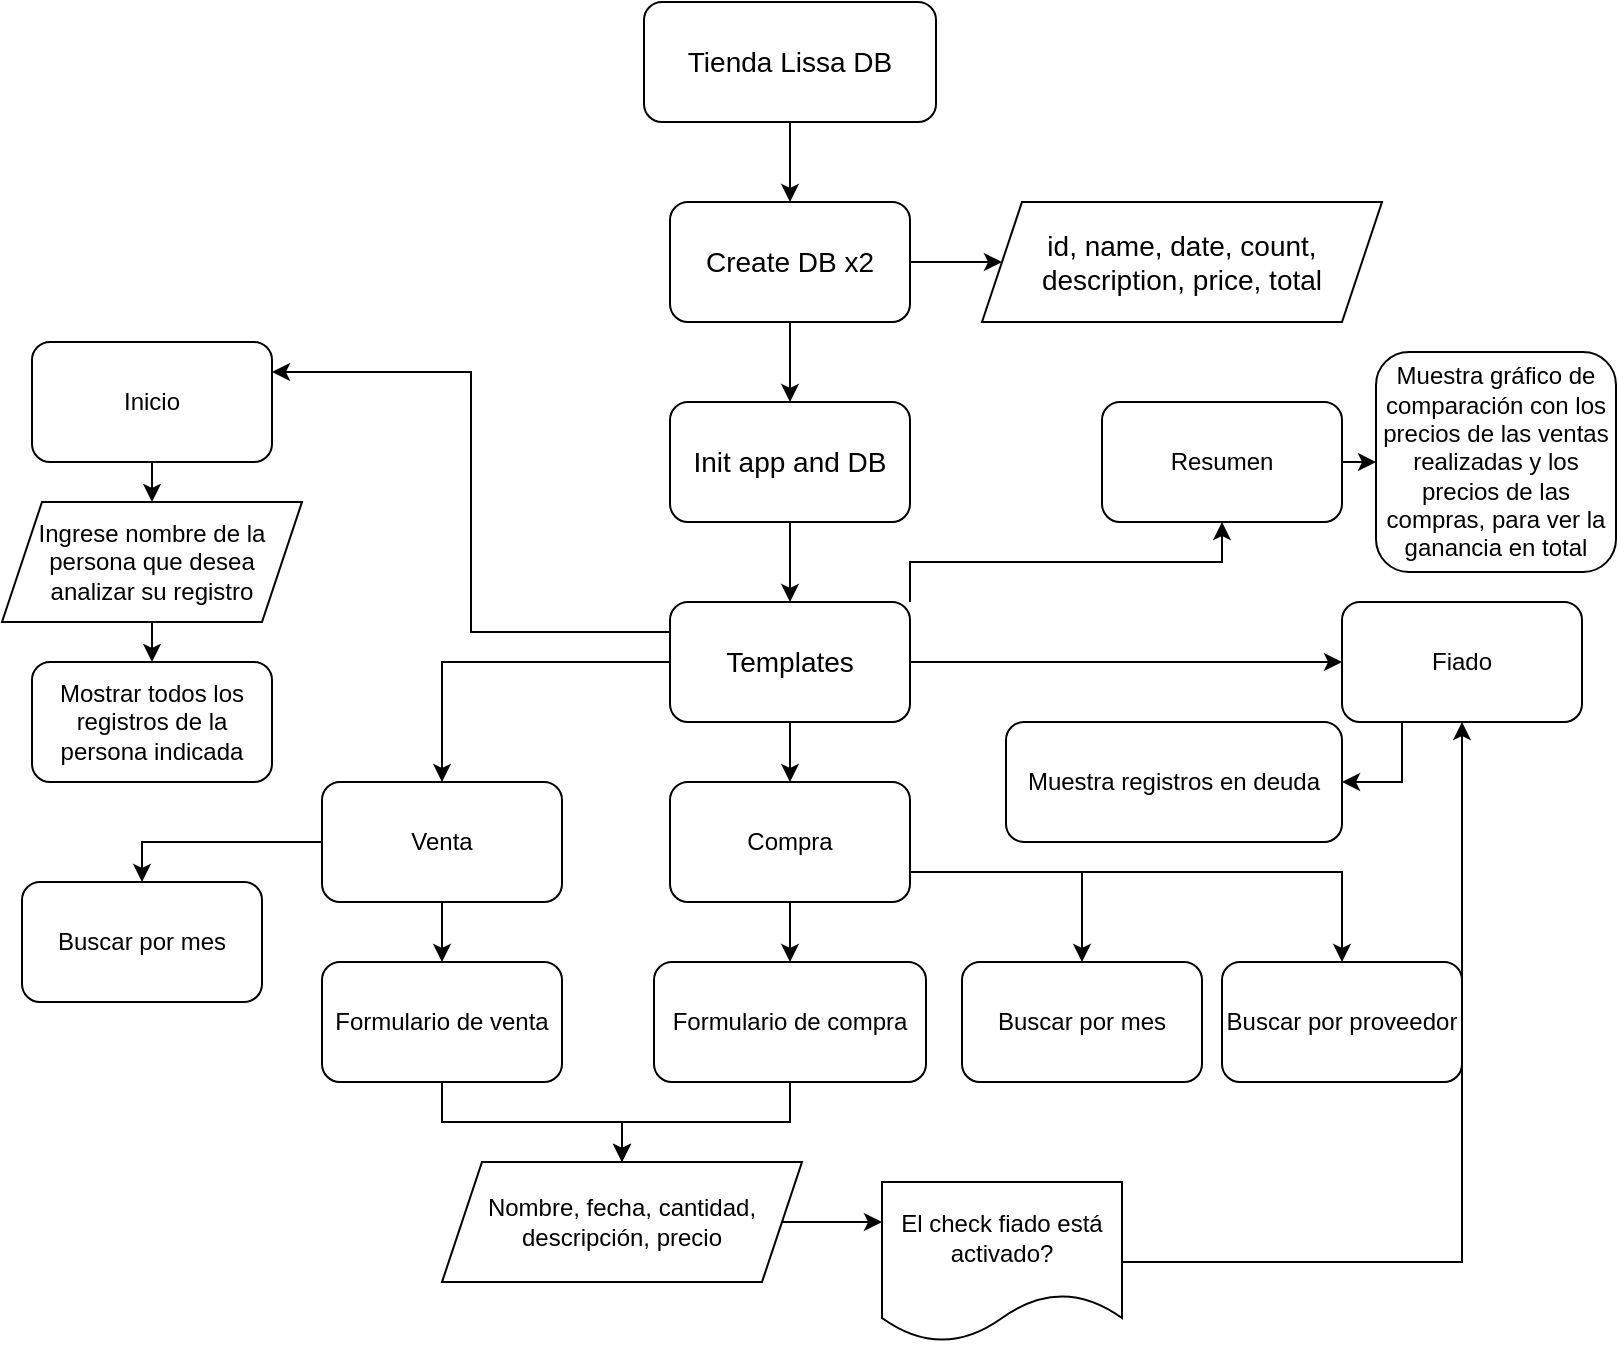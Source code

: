 <mxfile version="14.6.13" type="device"><diagram id="C5RBs43oDa-KdzZeNtuy" name="Page-1"><mxGraphModel dx="868" dy="520" grid="1" gridSize="10" guides="1" tooltips="1" connect="1" arrows="1" fold="1" page="1" pageScale="1" pageWidth="827" pageHeight="1169" math="0" shadow="0"><root><mxCell id="WIyWlLk6GJQsqaUBKTNV-0"/><mxCell id="WIyWlLk6GJQsqaUBKTNV-1" parent="WIyWlLk6GJQsqaUBKTNV-0"/><mxCell id="Hzy09K2TF7oEleZhm4D3-17" style="edgeStyle=orthogonalEdgeStyle;rounded=0;orthogonalLoop=1;jettySize=auto;html=1;exitX=0.5;exitY=1;exitDx=0;exitDy=0;entryX=0.5;entryY=0;entryDx=0;entryDy=0;fontSize=14;" parent="WIyWlLk6GJQsqaUBKTNV-1" source="Hzy09K2TF7oEleZhm4D3-0" target="Hzy09K2TF7oEleZhm4D3-4" edge="1"><mxGeometry relative="1" as="geometry"/></mxCell><mxCell id="Hzy09K2TF7oEleZhm4D3-0" value="&lt;font style=&quot;font-size: 14px;&quot;&gt;Tienda Lissa DB&lt;/font&gt;" style="rounded=1;whiteSpace=wrap;html=1;fontSize=14;" parent="WIyWlLk6GJQsqaUBKTNV-1" vertex="1"><mxGeometry x="341" y="20" width="146" height="60" as="geometry"/></mxCell><mxCell id="Hzy09K2TF7oEleZhm4D3-8" style="edgeStyle=orthogonalEdgeStyle;rounded=0;orthogonalLoop=1;jettySize=auto;html=1;exitX=1;exitY=0.5;exitDx=0;exitDy=0;entryX=0;entryY=0.5;entryDx=0;entryDy=0;fontSize=14;" parent="WIyWlLk6GJQsqaUBKTNV-1" source="Hzy09K2TF7oEleZhm4D3-4" target="Hzy09K2TF7oEleZhm4D3-7" edge="1"><mxGeometry relative="1" as="geometry"/></mxCell><mxCell id="Hzy09K2TF7oEleZhm4D3-14" style="edgeStyle=orthogonalEdgeStyle;rounded=0;orthogonalLoop=1;jettySize=auto;html=1;exitX=0.5;exitY=1;exitDx=0;exitDy=0;entryX=0.5;entryY=0;entryDx=0;entryDy=0;fontSize=14;" parent="WIyWlLk6GJQsqaUBKTNV-1" source="Hzy09K2TF7oEleZhm4D3-4" target="Hzy09K2TF7oEleZhm4D3-9" edge="1"><mxGeometry relative="1" as="geometry"/></mxCell><mxCell id="Hzy09K2TF7oEleZhm4D3-4" value="&lt;font style=&quot;font-size: 14px&quot;&gt;Create DB x2&lt;/font&gt;" style="rounded=1;whiteSpace=wrap;html=1;fontSize=14;" parent="WIyWlLk6GJQsqaUBKTNV-1" vertex="1"><mxGeometry x="354" y="120" width="120" height="60" as="geometry"/></mxCell><mxCell id="Hzy09K2TF7oEleZhm4D3-7" value="&lt;font style=&quot;font-size: 14px&quot;&gt;id, name, date, count, description, price, total&lt;/font&gt;" style="shape=parallelogram;perimeter=parallelogramPerimeter;whiteSpace=wrap;html=1;fixedSize=1;fontSize=14;" parent="WIyWlLk6GJQsqaUBKTNV-1" vertex="1"><mxGeometry x="510" y="120" width="200" height="60" as="geometry"/></mxCell><mxCell id="Hzy09K2TF7oEleZhm4D3-15" style="edgeStyle=orthogonalEdgeStyle;rounded=0;orthogonalLoop=1;jettySize=auto;html=1;exitX=0.5;exitY=1;exitDx=0;exitDy=0;entryX=0.5;entryY=0;entryDx=0;entryDy=0;fontSize=14;" parent="WIyWlLk6GJQsqaUBKTNV-1" source="Hzy09K2TF7oEleZhm4D3-9" target="Hzy09K2TF7oEleZhm4D3-10" edge="1"><mxGeometry relative="1" as="geometry"/></mxCell><mxCell id="Hzy09K2TF7oEleZhm4D3-9" value="Init app and DB" style="rounded=1;whiteSpace=wrap;html=1;fontSize=14;" parent="WIyWlLk6GJQsqaUBKTNV-1" vertex="1"><mxGeometry x="354" y="220" width="120" height="60" as="geometry"/></mxCell><mxCell id="yS_b7Vf2hU3jJntxzpkF-4" style="edgeStyle=orthogonalEdgeStyle;rounded=0;orthogonalLoop=1;jettySize=auto;html=1;exitX=0.5;exitY=1;exitDx=0;exitDy=0;entryX=0.5;entryY=0;entryDx=0;entryDy=0;" parent="WIyWlLk6GJQsqaUBKTNV-1" source="Hzy09K2TF7oEleZhm4D3-10" target="yS_b7Vf2hU3jJntxzpkF-1" edge="1"><mxGeometry relative="1" as="geometry"/></mxCell><mxCell id="yS_b7Vf2hU3jJntxzpkF-6" style="edgeStyle=orthogonalEdgeStyle;rounded=0;orthogonalLoop=1;jettySize=auto;html=1;exitX=0;exitY=0.5;exitDx=0;exitDy=0;entryX=0.5;entryY=0;entryDx=0;entryDy=0;" parent="WIyWlLk6GJQsqaUBKTNV-1" source="Hzy09K2TF7oEleZhm4D3-10" target="yS_b7Vf2hU3jJntxzpkF-0" edge="1"><mxGeometry relative="1" as="geometry"/></mxCell><mxCell id="hLSpj8l1jPrb3LP5OTmC-2" style="edgeStyle=orthogonalEdgeStyle;rounded=0;orthogonalLoop=1;jettySize=auto;html=1;exitX=0;exitY=0.25;exitDx=0;exitDy=0;entryX=1;entryY=0.25;entryDx=0;entryDy=0;" parent="WIyWlLk6GJQsqaUBKTNV-1" source="Hzy09K2TF7oEleZhm4D3-10" target="yS_b7Vf2hU3jJntxzpkF-24" edge="1"><mxGeometry relative="1" as="geometry"/></mxCell><mxCell id="s7jtFAxo41ktSyN2la7P-5" style="edgeStyle=orthogonalEdgeStyle;rounded=0;orthogonalLoop=1;jettySize=auto;html=1;exitX=1;exitY=0;exitDx=0;exitDy=0;entryX=0.5;entryY=1;entryDx=0;entryDy=0;" edge="1" parent="WIyWlLk6GJQsqaUBKTNV-1" source="Hzy09K2TF7oEleZhm4D3-10" target="hLSpj8l1jPrb3LP5OTmC-0"><mxGeometry relative="1" as="geometry"/></mxCell><mxCell id="s7jtFAxo41ktSyN2la7P-7" style="edgeStyle=orthogonalEdgeStyle;rounded=0;orthogonalLoop=1;jettySize=auto;html=1;exitX=1;exitY=0.5;exitDx=0;exitDy=0;entryX=0;entryY=0.5;entryDx=0;entryDy=0;" edge="1" parent="WIyWlLk6GJQsqaUBKTNV-1" source="Hzy09K2TF7oEleZhm4D3-10" target="yS_b7Vf2hU3jJntxzpkF-2"><mxGeometry relative="1" as="geometry"/></mxCell><mxCell id="Hzy09K2TF7oEleZhm4D3-10" value="Templates" style="rounded=1;whiteSpace=wrap;html=1;fontSize=14;" parent="WIyWlLk6GJQsqaUBKTNV-1" vertex="1"><mxGeometry x="354" y="320" width="120" height="60" as="geometry"/></mxCell><mxCell id="yS_b7Vf2hU3jJntxzpkF-8" style="edgeStyle=orthogonalEdgeStyle;rounded=0;orthogonalLoop=1;jettySize=auto;html=1;exitX=0.5;exitY=1;exitDx=0;exitDy=0;entryX=0.5;entryY=0;entryDx=0;entryDy=0;" parent="WIyWlLk6GJQsqaUBKTNV-1" source="yS_b7Vf2hU3jJntxzpkF-0" target="yS_b7Vf2hU3jJntxzpkF-7" edge="1"><mxGeometry relative="1" as="geometry"/></mxCell><mxCell id="s7jtFAxo41ktSyN2la7P-2" style="edgeStyle=orthogonalEdgeStyle;rounded=0;orthogonalLoop=1;jettySize=auto;html=1;exitX=0;exitY=0.5;exitDx=0;exitDy=0;entryX=0.5;entryY=0;entryDx=0;entryDy=0;" edge="1" parent="WIyWlLk6GJQsqaUBKTNV-1" source="yS_b7Vf2hU3jJntxzpkF-0" target="s7jtFAxo41ktSyN2la7P-1"><mxGeometry relative="1" as="geometry"/></mxCell><mxCell id="yS_b7Vf2hU3jJntxzpkF-0" value="Venta" style="rounded=1;whiteSpace=wrap;html=1;" parent="WIyWlLk6GJQsqaUBKTNV-1" vertex="1"><mxGeometry x="180" y="410" width="120" height="60" as="geometry"/></mxCell><mxCell id="yS_b7Vf2hU3jJntxzpkF-10" style="edgeStyle=orthogonalEdgeStyle;rounded=0;orthogonalLoop=1;jettySize=auto;html=1;exitX=0.5;exitY=1;exitDx=0;exitDy=0;entryX=0.5;entryY=0;entryDx=0;entryDy=0;" parent="WIyWlLk6GJQsqaUBKTNV-1" source="yS_b7Vf2hU3jJntxzpkF-1" target="yS_b7Vf2hU3jJntxzpkF-9" edge="1"><mxGeometry relative="1" as="geometry"/></mxCell><mxCell id="s7jtFAxo41ktSyN2la7P-14" style="edgeStyle=orthogonalEdgeStyle;rounded=0;orthogonalLoop=1;jettySize=auto;html=1;exitX=1;exitY=0.75;exitDx=0;exitDy=0;entryX=0.5;entryY=0;entryDx=0;entryDy=0;" edge="1" parent="WIyWlLk6GJQsqaUBKTNV-1" source="yS_b7Vf2hU3jJntxzpkF-1" target="s7jtFAxo41ktSyN2la7P-13"><mxGeometry relative="1" as="geometry"/></mxCell><mxCell id="s7jtFAxo41ktSyN2la7P-17" style="edgeStyle=orthogonalEdgeStyle;rounded=0;orthogonalLoop=1;jettySize=auto;html=1;exitX=1;exitY=0.75;exitDx=0;exitDy=0;entryX=0.5;entryY=0;entryDx=0;entryDy=0;" edge="1" parent="WIyWlLk6GJQsqaUBKTNV-1" source="yS_b7Vf2hU3jJntxzpkF-1" target="s7jtFAxo41ktSyN2la7P-12"><mxGeometry relative="1" as="geometry"/></mxCell><mxCell id="yS_b7Vf2hU3jJntxzpkF-1" value="Compra" style="rounded=1;whiteSpace=wrap;html=1;" parent="WIyWlLk6GJQsqaUBKTNV-1" vertex="1"><mxGeometry x="354" y="410" width="120" height="60" as="geometry"/></mxCell><mxCell id="s7jtFAxo41ktSyN2la7P-11" style="edgeStyle=orthogonalEdgeStyle;rounded=0;orthogonalLoop=1;jettySize=auto;html=1;exitX=0.25;exitY=1;exitDx=0;exitDy=0;entryX=1;entryY=0.5;entryDx=0;entryDy=0;" edge="1" parent="WIyWlLk6GJQsqaUBKTNV-1" source="yS_b7Vf2hU3jJntxzpkF-2" target="yS_b7Vf2hU3jJntxzpkF-11"><mxGeometry relative="1" as="geometry"/></mxCell><mxCell id="yS_b7Vf2hU3jJntxzpkF-2" value="Fiado" style="rounded=1;whiteSpace=wrap;html=1;" parent="WIyWlLk6GJQsqaUBKTNV-1" vertex="1"><mxGeometry x="690" y="320" width="120" height="60" as="geometry"/></mxCell><mxCell id="yS_b7Vf2hU3jJntxzpkF-15" style="edgeStyle=orthogonalEdgeStyle;rounded=0;orthogonalLoop=1;jettySize=auto;html=1;exitX=0.5;exitY=1;exitDx=0;exitDy=0;entryX=0.5;entryY=0;entryDx=0;entryDy=0;" parent="WIyWlLk6GJQsqaUBKTNV-1" source="yS_b7Vf2hU3jJntxzpkF-7" target="yS_b7Vf2hU3jJntxzpkF-14" edge="1"><mxGeometry relative="1" as="geometry"/></mxCell><mxCell id="yS_b7Vf2hU3jJntxzpkF-7" value="Formulario de venta" style="rounded=1;whiteSpace=wrap;html=1;" parent="WIyWlLk6GJQsqaUBKTNV-1" vertex="1"><mxGeometry x="180" y="500" width="120" height="60" as="geometry"/></mxCell><mxCell id="yS_b7Vf2hU3jJntxzpkF-18" style="edgeStyle=orthogonalEdgeStyle;rounded=0;orthogonalLoop=1;jettySize=auto;html=1;exitX=0.5;exitY=1;exitDx=0;exitDy=0;entryX=0.5;entryY=0;entryDx=0;entryDy=0;" parent="WIyWlLk6GJQsqaUBKTNV-1" source="yS_b7Vf2hU3jJntxzpkF-9" target="yS_b7Vf2hU3jJntxzpkF-14" edge="1"><mxGeometry relative="1" as="geometry"/></mxCell><mxCell id="yS_b7Vf2hU3jJntxzpkF-9" value="Formulario de compra" style="rounded=1;whiteSpace=wrap;html=1;" parent="WIyWlLk6GJQsqaUBKTNV-1" vertex="1"><mxGeometry x="346" y="500" width="136" height="60" as="geometry"/></mxCell><mxCell id="yS_b7Vf2hU3jJntxzpkF-11" value="Muestra registros en deuda" style="rounded=1;whiteSpace=wrap;html=1;" parent="WIyWlLk6GJQsqaUBKTNV-1" vertex="1"><mxGeometry x="522" y="380" width="168" height="60" as="geometry"/></mxCell><mxCell id="yS_b7Vf2hU3jJntxzpkF-22" style="edgeStyle=orthogonalEdgeStyle;rounded=0;orthogonalLoop=1;jettySize=auto;html=1;exitX=1;exitY=0.5;exitDx=0;exitDy=0;entryX=0;entryY=0.25;entryDx=0;entryDy=0;" parent="WIyWlLk6GJQsqaUBKTNV-1" source="yS_b7Vf2hU3jJntxzpkF-14" target="yS_b7Vf2hU3jJntxzpkF-19" edge="1"><mxGeometry relative="1" as="geometry"/></mxCell><mxCell id="yS_b7Vf2hU3jJntxzpkF-14" value="Nombre, fecha, cantidad, descripción, precio" style="shape=parallelogram;perimeter=parallelogramPerimeter;whiteSpace=wrap;html=1;fixedSize=1;" parent="WIyWlLk6GJQsqaUBKTNV-1" vertex="1"><mxGeometry x="240" y="600" width="180" height="60" as="geometry"/></mxCell><mxCell id="s7jtFAxo41ktSyN2la7P-8" style="edgeStyle=orthogonalEdgeStyle;rounded=0;orthogonalLoop=1;jettySize=auto;html=1;exitX=1;exitY=0.5;exitDx=0;exitDy=0;entryX=0.5;entryY=1;entryDx=0;entryDy=0;" edge="1" parent="WIyWlLk6GJQsqaUBKTNV-1" source="yS_b7Vf2hU3jJntxzpkF-19" target="yS_b7Vf2hU3jJntxzpkF-2"><mxGeometry relative="1" as="geometry"/></mxCell><mxCell id="yS_b7Vf2hU3jJntxzpkF-19" value="El check fiado está activado?" style="shape=document;whiteSpace=wrap;html=1;boundedLbl=1;" parent="WIyWlLk6GJQsqaUBKTNV-1" vertex="1"><mxGeometry x="460" y="610" width="120" height="80" as="geometry"/></mxCell><mxCell id="yS_b7Vf2hU3jJntxzpkF-27" style="edgeStyle=orthogonalEdgeStyle;rounded=0;orthogonalLoop=1;jettySize=auto;html=1;exitX=0.5;exitY=1;exitDx=0;exitDy=0;entryX=0.5;entryY=0;entryDx=0;entryDy=0;" parent="WIyWlLk6GJQsqaUBKTNV-1" source="yS_b7Vf2hU3jJntxzpkF-24" target="yS_b7Vf2hU3jJntxzpkF-26" edge="1"><mxGeometry relative="1" as="geometry"/></mxCell><mxCell id="yS_b7Vf2hU3jJntxzpkF-24" value="Inicio" style="rounded=1;whiteSpace=wrap;html=1;container=1;" parent="WIyWlLk6GJQsqaUBKTNV-1" vertex="1"><mxGeometry x="35" y="190" width="120" height="60" as="geometry"><mxRectangle x="40" y="300" width="60" height="20" as="alternateBounds"/></mxGeometry></mxCell><mxCell id="yS_b7Vf2hU3jJntxzpkF-29" style="edgeStyle=orthogonalEdgeStyle;rounded=0;orthogonalLoop=1;jettySize=auto;html=1;exitX=0.5;exitY=1;exitDx=0;exitDy=0;entryX=0.5;entryY=0;entryDx=0;entryDy=0;" parent="WIyWlLk6GJQsqaUBKTNV-1" source="yS_b7Vf2hU3jJntxzpkF-26" target="yS_b7Vf2hU3jJntxzpkF-28" edge="1"><mxGeometry relative="1" as="geometry"/></mxCell><mxCell id="yS_b7Vf2hU3jJntxzpkF-26" value="Ingrese nombre de la persona que desea analizar su registro" style="shape=parallelogram;perimeter=parallelogramPerimeter;whiteSpace=wrap;html=1;fixedSize=1;" parent="WIyWlLk6GJQsqaUBKTNV-1" vertex="1"><mxGeometry x="20" y="270" width="150" height="60" as="geometry"/></mxCell><mxCell id="yS_b7Vf2hU3jJntxzpkF-28" value="Mostrar todos los registros de la persona indicada" style="rounded=1;whiteSpace=wrap;html=1;" parent="WIyWlLk6GJQsqaUBKTNV-1" vertex="1"><mxGeometry x="35" y="350" width="120" height="60" as="geometry"/></mxCell><mxCell id="s7jtFAxo41ktSyN2la7P-3" style="edgeStyle=orthogonalEdgeStyle;rounded=0;orthogonalLoop=1;jettySize=auto;html=1;exitX=1;exitY=0.5;exitDx=0;exitDy=0;entryX=0;entryY=0.5;entryDx=0;entryDy=0;" edge="1" parent="WIyWlLk6GJQsqaUBKTNV-1" source="hLSpj8l1jPrb3LP5OTmC-0" target="hLSpj8l1jPrb3LP5OTmC-4"><mxGeometry relative="1" as="geometry"/></mxCell><mxCell id="hLSpj8l1jPrb3LP5OTmC-0" value="Resumen" style="rounded=1;whiteSpace=wrap;html=1;" parent="WIyWlLk6GJQsqaUBKTNV-1" vertex="1"><mxGeometry x="570" y="220" width="120" height="60" as="geometry"/></mxCell><mxCell id="hLSpj8l1jPrb3LP5OTmC-4" value="Muestra gráfico de comparación con los precios de las ventas realizadas y los precios de las compras, para ver la ganancia en total" style="rounded=1;whiteSpace=wrap;html=1;" parent="WIyWlLk6GJQsqaUBKTNV-1" vertex="1"><mxGeometry x="707" y="195" width="120" height="110" as="geometry"/></mxCell><mxCell id="s7jtFAxo41ktSyN2la7P-1" value="Buscar por mes" style="rounded=1;whiteSpace=wrap;html=1;" vertex="1" parent="WIyWlLk6GJQsqaUBKTNV-1"><mxGeometry x="30" y="460" width="120" height="60" as="geometry"/></mxCell><mxCell id="s7jtFAxo41ktSyN2la7P-12" value="Buscar por mes" style="rounded=1;whiteSpace=wrap;html=1;" vertex="1" parent="WIyWlLk6GJQsqaUBKTNV-1"><mxGeometry x="500" y="500" width="120" height="60" as="geometry"/></mxCell><mxCell id="s7jtFAxo41ktSyN2la7P-13" value="Buscar por proveedor" style="rounded=1;whiteSpace=wrap;html=1;" vertex="1" parent="WIyWlLk6GJQsqaUBKTNV-1"><mxGeometry x="630" y="500" width="120" height="60" as="geometry"/></mxCell></root></mxGraphModel></diagram></mxfile>